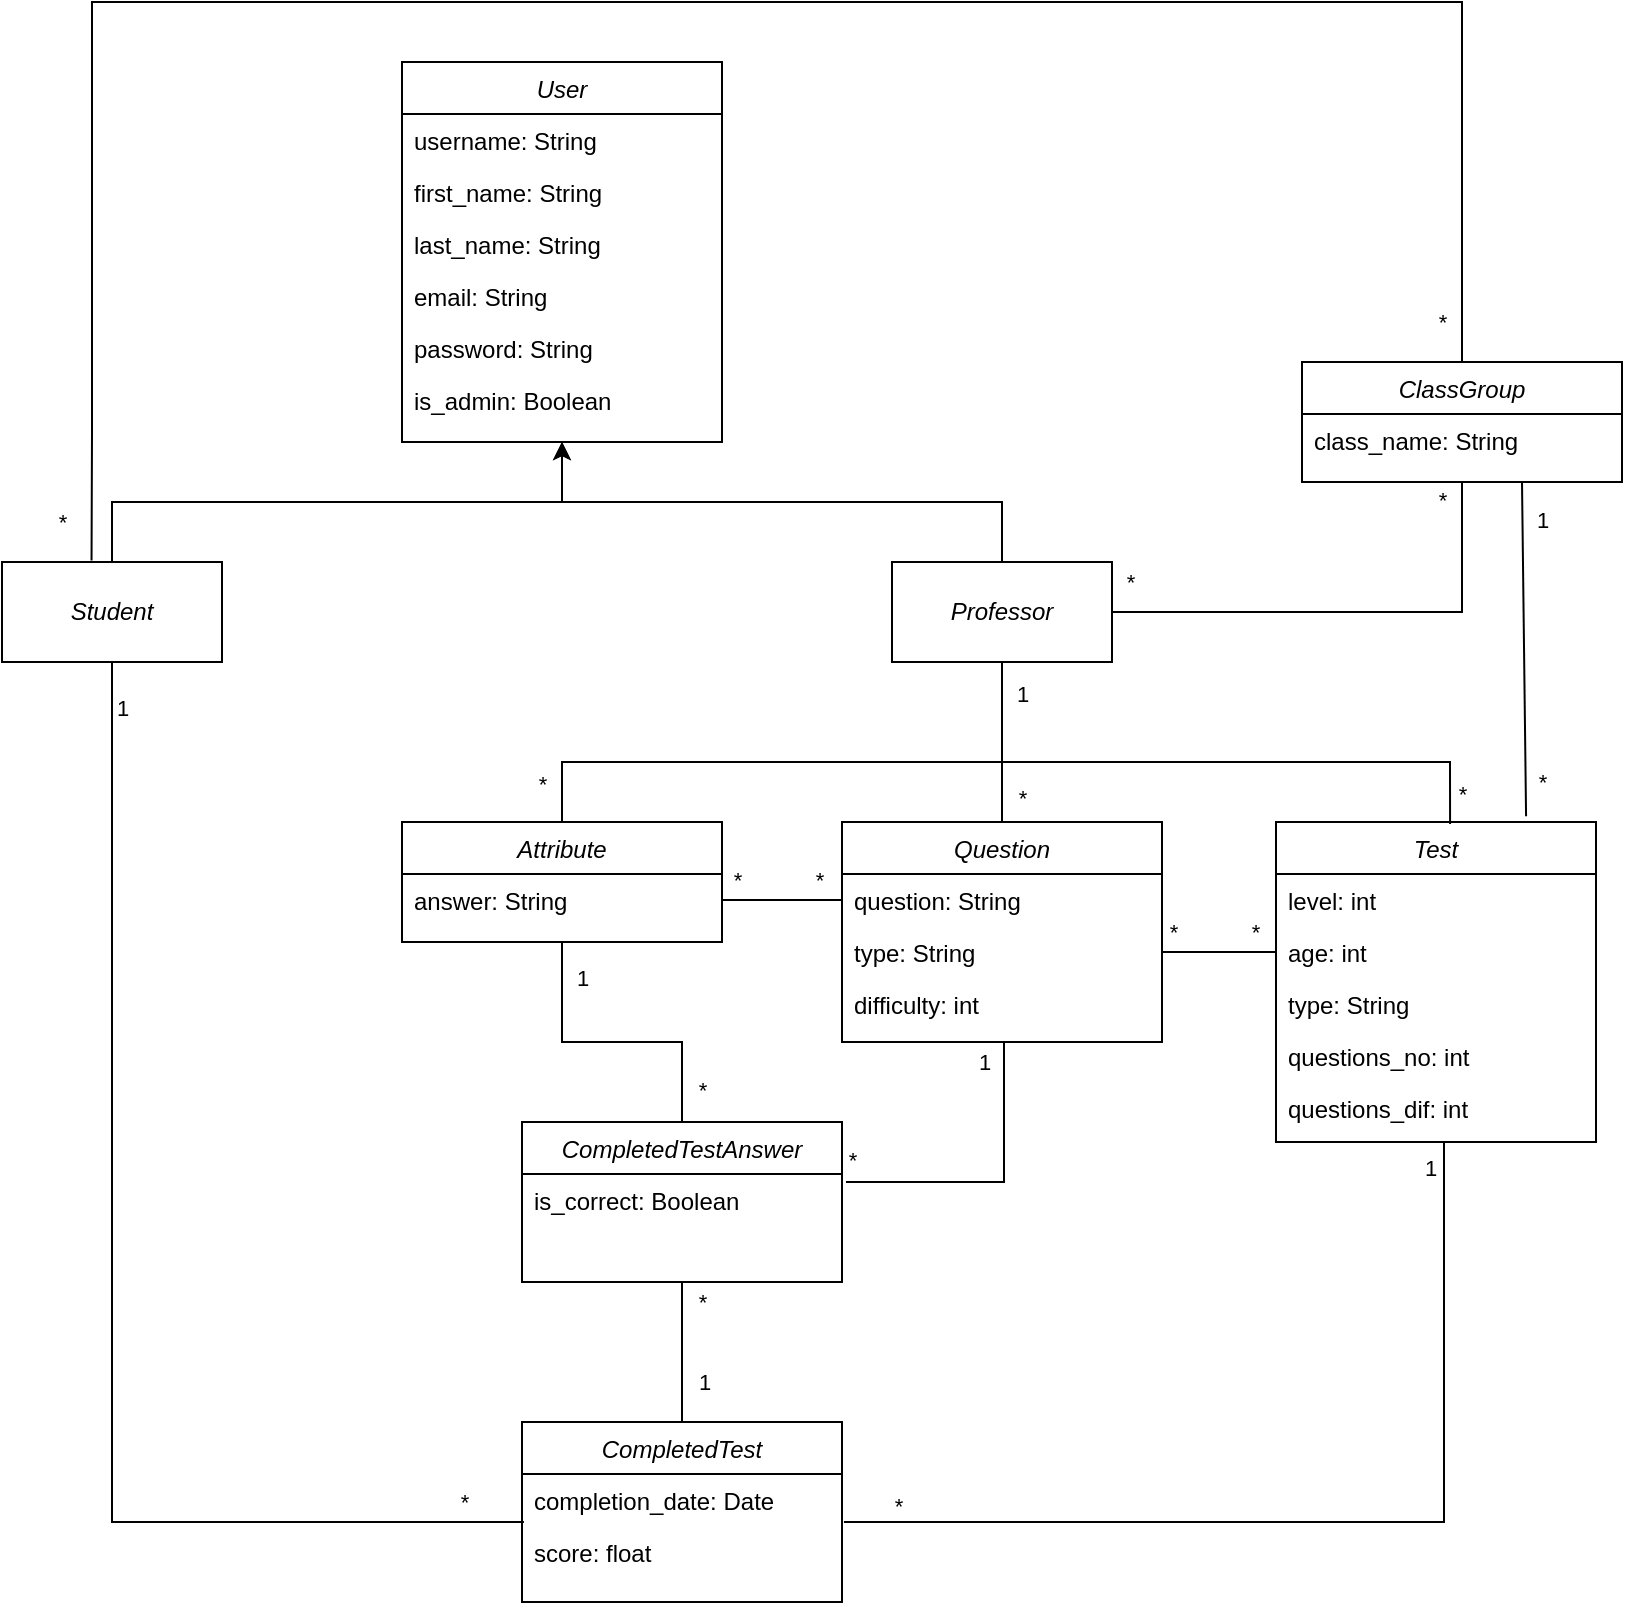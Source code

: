 <mxfile version="24.7.5">
  <diagram id="C5RBs43oDa-KdzZeNtuy" name="Page-1">
    <mxGraphModel dx="1290" dy="621" grid="1" gridSize="10" guides="1" tooltips="1" connect="1" arrows="1" fold="1" page="1" pageScale="1" pageWidth="827" pageHeight="1169" math="0" shadow="0">
      <root>
        <mxCell id="WIyWlLk6GJQsqaUBKTNV-0" />
        <mxCell id="WIyWlLk6GJQsqaUBKTNV-1" parent="WIyWlLk6GJQsqaUBKTNV-0" />
        <mxCell id="zkfFHV4jXpPFQw0GAbJ--0" value="User" style="swimlane;fontStyle=2;align=center;verticalAlign=top;childLayout=stackLayout;horizontal=1;startSize=26;horizontalStack=0;resizeParent=1;resizeLast=0;collapsible=1;marginBottom=0;rounded=0;shadow=0;strokeWidth=1;" parent="WIyWlLk6GJQsqaUBKTNV-1" vertex="1">
          <mxGeometry x="209" y="50" width="160" height="190" as="geometry">
            <mxRectangle x="230" y="140" width="160" height="26" as="alternateBounds" />
          </mxGeometry>
        </mxCell>
        <mxCell id="zkfFHV4jXpPFQw0GAbJ--1" value="username: String" style="text;align=left;verticalAlign=top;spacingLeft=4;spacingRight=4;overflow=hidden;rotatable=0;points=[[0,0.5],[1,0.5]];portConstraint=eastwest;" parent="zkfFHV4jXpPFQw0GAbJ--0" vertex="1">
          <mxGeometry y="26" width="160" height="26" as="geometry" />
        </mxCell>
        <mxCell id="zkfFHV4jXpPFQw0GAbJ--2" value="first_name: String" style="text;align=left;verticalAlign=top;spacingLeft=4;spacingRight=4;overflow=hidden;rotatable=0;points=[[0,0.5],[1,0.5]];portConstraint=eastwest;rounded=0;shadow=0;html=0;" parent="zkfFHV4jXpPFQw0GAbJ--0" vertex="1">
          <mxGeometry y="52" width="160" height="26" as="geometry" />
        </mxCell>
        <mxCell id="zkfFHV4jXpPFQw0GAbJ--3" value="last_name: String" style="text;align=left;verticalAlign=top;spacingLeft=4;spacingRight=4;overflow=hidden;rotatable=0;points=[[0,0.5],[1,0.5]];portConstraint=eastwest;rounded=0;shadow=0;html=0;" parent="zkfFHV4jXpPFQw0GAbJ--0" vertex="1">
          <mxGeometry y="78" width="160" height="26" as="geometry" />
        </mxCell>
        <mxCell id="hp9yu2gvQ4f1Yy3YarGS-0" value="email: String" style="text;align=left;verticalAlign=top;spacingLeft=4;spacingRight=4;overflow=hidden;rotatable=0;points=[[0,0.5],[1,0.5]];portConstraint=eastwest;rounded=0;shadow=0;html=0;" parent="zkfFHV4jXpPFQw0GAbJ--0" vertex="1">
          <mxGeometry y="104" width="160" height="26" as="geometry" />
        </mxCell>
        <mxCell id="hp9yu2gvQ4f1Yy3YarGS-1" value="password: String" style="text;align=left;verticalAlign=top;spacingLeft=4;spacingRight=4;overflow=hidden;rotatable=0;points=[[0,0.5],[1,0.5]];portConstraint=eastwest;rounded=0;shadow=0;html=0;" parent="zkfFHV4jXpPFQw0GAbJ--0" vertex="1">
          <mxGeometry y="130" width="160" height="26" as="geometry" />
        </mxCell>
        <mxCell id="hp9yu2gvQ4f1Yy3YarGS-2" value="is_admin: Boolean" style="text;align=left;verticalAlign=top;spacingLeft=4;spacingRight=4;overflow=hidden;rotatable=0;points=[[0,0.5],[1,0.5]];portConstraint=eastwest;rounded=0;shadow=0;html=0;" parent="zkfFHV4jXpPFQw0GAbJ--0" vertex="1">
          <mxGeometry y="156" width="160" height="26" as="geometry" />
        </mxCell>
        <mxCell id="hp9yu2gvQ4f1Yy3YarGS-13" style="edgeStyle=orthogonalEdgeStyle;rounded=0;orthogonalLoop=1;jettySize=auto;html=1;entryX=0.5;entryY=1;entryDx=0;entryDy=0;" parent="WIyWlLk6GJQsqaUBKTNV-1" source="hp9yu2gvQ4f1Yy3YarGS-10" target="zkfFHV4jXpPFQw0GAbJ--0" edge="1">
          <mxGeometry relative="1" as="geometry">
            <Array as="points">
              <mxPoint x="64" y="270" />
              <mxPoint x="289" y="270" />
            </Array>
          </mxGeometry>
        </mxCell>
        <mxCell id="hp9yu2gvQ4f1Yy3YarGS-10" value="Student" style="rounded=0;whiteSpace=wrap;html=1;fontStyle=2" parent="WIyWlLk6GJQsqaUBKTNV-1" vertex="1">
          <mxGeometry x="9" y="300" width="110" height="50" as="geometry" />
        </mxCell>
        <mxCell id="hp9yu2gvQ4f1Yy3YarGS-14" style="edgeStyle=orthogonalEdgeStyle;rounded=0;orthogonalLoop=1;jettySize=auto;html=1;entryX=0.5;entryY=1;entryDx=0;entryDy=0;exitX=0.5;exitY=0;exitDx=0;exitDy=0;" parent="WIyWlLk6GJQsqaUBKTNV-1" source="hp9yu2gvQ4f1Yy3YarGS-11" target="zkfFHV4jXpPFQw0GAbJ--0" edge="1">
          <mxGeometry relative="1" as="geometry">
            <Array as="points">
              <mxPoint x="509" y="270" />
              <mxPoint x="289" y="270" />
            </Array>
          </mxGeometry>
        </mxCell>
        <mxCell id="hp9yu2gvQ4f1Yy3YarGS-11" value="Professor" style="rounded=0;whiteSpace=wrap;html=1;fontStyle=2" parent="WIyWlLk6GJQsqaUBKTNV-1" vertex="1">
          <mxGeometry x="454" y="300" width="110" height="50" as="geometry" />
        </mxCell>
        <mxCell id="hp9yu2gvQ4f1Yy3YarGS-15" value="Attribute" style="swimlane;fontStyle=2;align=center;verticalAlign=top;childLayout=stackLayout;horizontal=1;startSize=26;horizontalStack=0;resizeParent=1;resizeLast=0;collapsible=1;marginBottom=0;rounded=0;shadow=0;strokeWidth=1;" parent="WIyWlLk6GJQsqaUBKTNV-1" vertex="1">
          <mxGeometry x="209" y="430" width="160" height="60" as="geometry">
            <mxRectangle x="230" y="140" width="160" height="26" as="alternateBounds" />
          </mxGeometry>
        </mxCell>
        <mxCell id="hp9yu2gvQ4f1Yy3YarGS-16" value="answer: String" style="text;align=left;verticalAlign=top;spacingLeft=4;spacingRight=4;overflow=hidden;rotatable=0;points=[[0,0.5],[1,0.5]];portConstraint=eastwest;" parent="hp9yu2gvQ4f1Yy3YarGS-15" vertex="1">
          <mxGeometry y="26" width="160" height="26" as="geometry" />
        </mxCell>
        <mxCell id="hp9yu2gvQ4f1Yy3YarGS-22" value="Question" style="swimlane;fontStyle=2;align=center;verticalAlign=top;childLayout=stackLayout;horizontal=1;startSize=26;horizontalStack=0;resizeParent=1;resizeLast=0;collapsible=1;marginBottom=0;rounded=0;shadow=0;strokeWidth=1;" parent="WIyWlLk6GJQsqaUBKTNV-1" vertex="1">
          <mxGeometry x="429" y="430" width="160" height="110" as="geometry">
            <mxRectangle x="230" y="140" width="160" height="26" as="alternateBounds" />
          </mxGeometry>
        </mxCell>
        <mxCell id="hp9yu2gvQ4f1Yy3YarGS-23" value="question: String" style="text;align=left;verticalAlign=top;spacingLeft=4;spacingRight=4;overflow=hidden;rotatable=0;points=[[0,0.5],[1,0.5]];portConstraint=eastwest;" parent="hp9yu2gvQ4f1Yy3YarGS-22" vertex="1">
          <mxGeometry y="26" width="160" height="26" as="geometry" />
        </mxCell>
        <mxCell id="hp9yu2gvQ4f1Yy3YarGS-26" value="type: String" style="text;align=left;verticalAlign=top;spacingLeft=4;spacingRight=4;overflow=hidden;rotatable=0;points=[[0,0.5],[1,0.5]];portConstraint=eastwest;" parent="hp9yu2gvQ4f1Yy3YarGS-22" vertex="1">
          <mxGeometry y="52" width="160" height="26" as="geometry" />
        </mxCell>
        <mxCell id="hp9yu2gvQ4f1Yy3YarGS-27" value="difficulty: int" style="text;align=left;verticalAlign=top;spacingLeft=4;spacingRight=4;overflow=hidden;rotatable=0;points=[[0,0.5],[1,0.5]];portConstraint=eastwest;" parent="hp9yu2gvQ4f1Yy3YarGS-22" vertex="1">
          <mxGeometry y="78" width="160" height="26" as="geometry" />
        </mxCell>
        <mxCell id="hp9yu2gvQ4f1Yy3YarGS-24" value="Test" style="swimlane;fontStyle=2;align=center;verticalAlign=top;childLayout=stackLayout;horizontal=1;startSize=26;horizontalStack=0;resizeParent=1;resizeLast=0;collapsible=1;marginBottom=0;rounded=0;shadow=0;strokeWidth=1;" parent="WIyWlLk6GJQsqaUBKTNV-1" vertex="1">
          <mxGeometry x="646" y="430" width="160" height="160" as="geometry">
            <mxRectangle x="230" y="140" width="160" height="26" as="alternateBounds" />
          </mxGeometry>
        </mxCell>
        <mxCell id="hp9yu2gvQ4f1Yy3YarGS-25" value="level: int" style="text;align=left;verticalAlign=top;spacingLeft=4;spacingRight=4;overflow=hidden;rotatable=0;points=[[0,0.5],[1,0.5]];portConstraint=eastwest;" parent="hp9yu2gvQ4f1Yy3YarGS-24" vertex="1">
          <mxGeometry y="26" width="160" height="26" as="geometry" />
        </mxCell>
        <mxCell id="hp9yu2gvQ4f1Yy3YarGS-28" value="age: int" style="text;align=left;verticalAlign=top;spacingLeft=4;spacingRight=4;overflow=hidden;rotatable=0;points=[[0,0.5],[1,0.5]];portConstraint=eastwest;" parent="hp9yu2gvQ4f1Yy3YarGS-24" vertex="1">
          <mxGeometry y="52" width="160" height="26" as="geometry" />
        </mxCell>
        <mxCell id="hp9yu2gvQ4f1Yy3YarGS-29" value="type: String" style="text;align=left;verticalAlign=top;spacingLeft=4;spacingRight=4;overflow=hidden;rotatable=0;points=[[0,0.5],[1,0.5]];portConstraint=eastwest;" parent="hp9yu2gvQ4f1Yy3YarGS-24" vertex="1">
          <mxGeometry y="78" width="160" height="26" as="geometry" />
        </mxCell>
        <mxCell id="hp9yu2gvQ4f1Yy3YarGS-30" value="questions_no: int" style="text;align=left;verticalAlign=top;spacingLeft=4;spacingRight=4;overflow=hidden;rotatable=0;points=[[0,0.5],[1,0.5]];portConstraint=eastwest;" parent="hp9yu2gvQ4f1Yy3YarGS-24" vertex="1">
          <mxGeometry y="104" width="160" height="26" as="geometry" />
        </mxCell>
        <mxCell id="hp9yu2gvQ4f1Yy3YarGS-31" value="questions_dif: int" style="text;align=left;verticalAlign=top;spacingLeft=4;spacingRight=4;overflow=hidden;rotatable=0;points=[[0,0.5],[1,0.5]];portConstraint=eastwest;" parent="hp9yu2gvQ4f1Yy3YarGS-24" vertex="1">
          <mxGeometry y="130" width="160" height="26" as="geometry" />
        </mxCell>
        <mxCell id="hp9yu2gvQ4f1Yy3YarGS-32" value="" style="endArrow=none;html=1;rounded=0;entryX=0.5;entryY=1;entryDx=0;entryDy=0;exitX=0.5;exitY=0;exitDx=0;exitDy=0;" parent="WIyWlLk6GJQsqaUBKTNV-1" source="hp9yu2gvQ4f1Yy3YarGS-15" target="hp9yu2gvQ4f1Yy3YarGS-11" edge="1">
          <mxGeometry width="50" height="50" relative="1" as="geometry">
            <mxPoint x="394" y="480" as="sourcePoint" />
            <mxPoint x="444" y="430" as="targetPoint" />
            <Array as="points">
              <mxPoint x="289" y="400" />
              <mxPoint x="509" y="400" />
            </Array>
          </mxGeometry>
        </mxCell>
        <mxCell id="hp9yu2gvQ4f1Yy3YarGS-44" value="*" style="edgeLabel;html=1;align=center;verticalAlign=middle;resizable=0;points=[];" parent="hp9yu2gvQ4f1Yy3YarGS-32" vertex="1" connectable="0">
          <mxGeometry x="-0.873" relative="1" as="geometry">
            <mxPoint x="-10" as="offset" />
          </mxGeometry>
        </mxCell>
        <mxCell id="hp9yu2gvQ4f1Yy3YarGS-35" value="" style="endArrow=none;html=1;rounded=0;entryX=0.5;entryY=1;entryDx=0;entryDy=0;exitX=0.5;exitY=0;exitDx=0;exitDy=0;" parent="WIyWlLk6GJQsqaUBKTNV-1" source="hp9yu2gvQ4f1Yy3YarGS-22" target="hp9yu2gvQ4f1Yy3YarGS-11" edge="1">
          <mxGeometry width="50" height="50" relative="1" as="geometry">
            <mxPoint x="354" y="440" as="sourcePoint" />
            <mxPoint x="489" y="360" as="targetPoint" />
            <Array as="points">
              <mxPoint x="509" y="400" />
            </Array>
          </mxGeometry>
        </mxCell>
        <mxCell id="hp9yu2gvQ4f1Yy3YarGS-36" value="1&lt;div&gt;&lt;br&gt;&lt;/div&gt;&lt;div&gt;&lt;br&gt;&lt;/div&gt;&lt;div&gt;&lt;br&gt;&lt;/div&gt;&lt;div&gt;*&lt;/div&gt;" style="edgeLabel;html=1;align=center;verticalAlign=middle;resizable=0;points=[];" parent="hp9yu2gvQ4f1Yy3YarGS-35" vertex="1" connectable="0">
          <mxGeometry x="-0.013" y="-2" relative="1" as="geometry">
            <mxPoint x="8" y="1" as="offset" />
          </mxGeometry>
        </mxCell>
        <mxCell id="hp9yu2gvQ4f1Yy3YarGS-37" value="" style="endArrow=none;html=1;rounded=0;entryX=0.5;entryY=1;entryDx=0;entryDy=0;exitX=0.544;exitY=0.006;exitDx=0;exitDy=0;exitPerimeter=0;" parent="WIyWlLk6GJQsqaUBKTNV-1" source="hp9yu2gvQ4f1Yy3YarGS-24" target="hp9yu2gvQ4f1Yy3YarGS-11" edge="1">
          <mxGeometry width="50" height="50" relative="1" as="geometry">
            <mxPoint x="569" y="440" as="sourcePoint" />
            <mxPoint x="489" y="360" as="targetPoint" />
            <Array as="points">
              <mxPoint x="733" y="400" />
              <mxPoint x="509" y="400" />
            </Array>
          </mxGeometry>
        </mxCell>
        <mxCell id="hp9yu2gvQ4f1Yy3YarGS-45" value="*" style="edgeLabel;html=1;align=center;verticalAlign=middle;resizable=0;points=[];" parent="hp9yu2gvQ4f1Yy3YarGS-37" vertex="1" connectable="0">
          <mxGeometry x="-0.898" y="-1" relative="1" as="geometry">
            <mxPoint x="5" as="offset" />
          </mxGeometry>
        </mxCell>
        <mxCell id="hp9yu2gvQ4f1Yy3YarGS-48" value="" style="endArrow=none;html=1;rounded=0;entryX=0;entryY=0.5;entryDx=0;entryDy=0;exitX=1;exitY=0.5;exitDx=0;exitDy=0;" parent="WIyWlLk6GJQsqaUBKTNV-1" source="hp9yu2gvQ4f1Yy3YarGS-26" target="hp9yu2gvQ4f1Yy3YarGS-28" edge="1">
          <mxGeometry width="50" height="50" relative="1" as="geometry">
            <mxPoint x="99" y="410" as="sourcePoint" />
            <mxPoint x="149" y="360" as="targetPoint" />
          </mxGeometry>
        </mxCell>
        <mxCell id="hp9yu2gvQ4f1Yy3YarGS-49" value="*&amp;nbsp; &amp;nbsp; &amp;nbsp; &amp;nbsp; &amp;nbsp; &amp;nbsp; *" style="edgeLabel;html=1;align=center;verticalAlign=middle;resizable=0;points=[];" parent="hp9yu2gvQ4f1Yy3YarGS-48" vertex="1" connectable="0">
          <mxGeometry x="-0.088" y="-5" relative="1" as="geometry">
            <mxPoint y="-15" as="offset" />
          </mxGeometry>
        </mxCell>
        <mxCell id="hp9yu2gvQ4f1Yy3YarGS-50" value="" style="endArrow=none;html=1;rounded=0;entryX=0;entryY=0.5;entryDx=0;entryDy=0;exitX=1;exitY=0.5;exitDx=0;exitDy=0;" parent="WIyWlLk6GJQsqaUBKTNV-1" source="hp9yu2gvQ4f1Yy3YarGS-16" target="hp9yu2gvQ4f1Yy3YarGS-23" edge="1">
          <mxGeometry width="50" height="50" relative="1" as="geometry">
            <mxPoint x="369" y="470" as="sourcePoint" />
            <mxPoint x="426" y="470" as="targetPoint" />
          </mxGeometry>
        </mxCell>
        <mxCell id="hp9yu2gvQ4f1Yy3YarGS-51" value="*&amp;nbsp; &amp;nbsp; &amp;nbsp; &amp;nbsp; &amp;nbsp; &amp;nbsp; *" style="edgeLabel;html=1;align=center;verticalAlign=middle;resizable=0;points=[];" parent="hp9yu2gvQ4f1Yy3YarGS-50" vertex="1" connectable="0">
          <mxGeometry x="-0.088" y="-5" relative="1" as="geometry">
            <mxPoint y="-15" as="offset" />
          </mxGeometry>
        </mxCell>
        <mxCell id="hp9yu2gvQ4f1Yy3YarGS-57" value="CompletedTest" style="swimlane;fontStyle=2;align=center;verticalAlign=top;childLayout=stackLayout;horizontal=1;startSize=26;horizontalStack=0;resizeParent=1;resizeLast=0;collapsible=1;marginBottom=0;rounded=0;shadow=0;strokeWidth=1;" parent="WIyWlLk6GJQsqaUBKTNV-1" vertex="1">
          <mxGeometry x="269" y="730" width="160" height="90" as="geometry">
            <mxRectangle x="230" y="140" width="160" height="26" as="alternateBounds" />
          </mxGeometry>
        </mxCell>
        <mxCell id="hp9yu2gvQ4f1Yy3YarGS-58" value="completion_date: Date" style="text;align=left;verticalAlign=top;spacingLeft=4;spacingRight=4;overflow=hidden;rotatable=0;points=[[0,0.5],[1,0.5]];portConstraint=eastwest;" parent="hp9yu2gvQ4f1Yy3YarGS-57" vertex="1">
          <mxGeometry y="26" width="160" height="26" as="geometry" />
        </mxCell>
        <mxCell id="Z30YiXFa99hd5pFGkxBP-11" value="score: float" style="text;align=left;verticalAlign=top;spacingLeft=4;spacingRight=4;overflow=hidden;rotatable=0;points=[[0,0.5],[1,0.5]];portConstraint=eastwest;" vertex="1" parent="hp9yu2gvQ4f1Yy3YarGS-57">
          <mxGeometry y="52" width="160" height="26" as="geometry" />
        </mxCell>
        <mxCell id="hp9yu2gvQ4f1Yy3YarGS-59" value="" style="endArrow=none;html=1;rounded=0;entryX=0.5;entryY=1;entryDx=0;entryDy=0;exitX=0.006;exitY=0.923;exitDx=0;exitDy=0;exitPerimeter=0;" parent="WIyWlLk6GJQsqaUBKTNV-1" source="hp9yu2gvQ4f1Yy3YarGS-58" target="hp9yu2gvQ4f1Yy3YarGS-10" edge="1">
          <mxGeometry width="50" height="50" relative="1" as="geometry">
            <mxPoint x="270" y="820" as="sourcePoint" />
            <mxPoint x="519" y="360" as="targetPoint" />
            <Array as="points">
              <mxPoint x="64" y="780" />
              <mxPoint x="64" y="610" />
              <mxPoint x="64" y="390" />
            </Array>
          </mxGeometry>
        </mxCell>
        <mxCell id="hp9yu2gvQ4f1Yy3YarGS-60" value="*" style="edgeLabel;html=1;align=center;verticalAlign=middle;resizable=0;points=[];" parent="hp9yu2gvQ4f1Yy3YarGS-59" vertex="1" connectable="0">
          <mxGeometry x="-0.873" relative="1" as="geometry">
            <mxPoint x="10" y="-10" as="offset" />
          </mxGeometry>
        </mxCell>
        <mxCell id="hp9yu2gvQ4f1Yy3YarGS-61" value="1" style="edgeLabel;html=1;align=center;verticalAlign=middle;resizable=0;points=[];" parent="hp9yu2gvQ4f1Yy3YarGS-59" vertex="1" connectable="0">
          <mxGeometry x="0.93" relative="1" as="geometry">
            <mxPoint x="5" as="offset" />
          </mxGeometry>
        </mxCell>
        <mxCell id="hp9yu2gvQ4f1Yy3YarGS-62" value="" style="endArrow=none;html=1;rounded=0;entryX=1.006;entryY=0.923;entryDx=0;entryDy=0;entryPerimeter=0;" parent="WIyWlLk6GJQsqaUBKTNV-1" target="hp9yu2gvQ4f1Yy3YarGS-58" edge="1">
          <mxGeometry width="50" height="50" relative="1" as="geometry">
            <mxPoint x="730" y="590" as="sourcePoint" />
            <mxPoint x="430" y="806" as="targetPoint" />
            <Array as="points">
              <mxPoint x="730" y="780" />
            </Array>
          </mxGeometry>
        </mxCell>
        <mxCell id="hp9yu2gvQ4f1Yy3YarGS-63" value="*" style="edgeLabel;html=1;align=center;verticalAlign=middle;resizable=0;points=[];" parent="hp9yu2gvQ4f1Yy3YarGS-62" vertex="1" connectable="0">
          <mxGeometry x="0.889" y="1" relative="1" as="geometry">
            <mxPoint y="-9" as="offset" />
          </mxGeometry>
        </mxCell>
        <mxCell id="hp9yu2gvQ4f1Yy3YarGS-64" value="1" style="edgeLabel;html=1;align=center;verticalAlign=middle;resizable=0;points=[];" parent="hp9yu2gvQ4f1Yy3YarGS-62" vertex="1" connectable="0">
          <mxGeometry x="-0.949" relative="1" as="geometry">
            <mxPoint x="-7" as="offset" />
          </mxGeometry>
        </mxCell>
        <mxCell id="hp9yu2gvQ4f1Yy3YarGS-71" value="ClassGroup" style="swimlane;fontStyle=2;align=center;verticalAlign=top;childLayout=stackLayout;horizontal=1;startSize=26;horizontalStack=0;resizeParent=1;resizeLast=0;collapsible=1;marginBottom=0;rounded=0;shadow=0;strokeWidth=1;" parent="WIyWlLk6GJQsqaUBKTNV-1" vertex="1">
          <mxGeometry x="659" y="200" width="160" height="60" as="geometry">
            <mxRectangle x="230" y="140" width="160" height="26" as="alternateBounds" />
          </mxGeometry>
        </mxCell>
        <mxCell id="hp9yu2gvQ4f1Yy3YarGS-72" value="class_name: String" style="text;align=left;verticalAlign=top;spacingLeft=4;spacingRight=4;overflow=hidden;rotatable=0;points=[[0,0.5],[1,0.5]];portConstraint=eastwest;" parent="hp9yu2gvQ4f1Yy3YarGS-71" vertex="1">
          <mxGeometry y="26" width="160" height="26" as="geometry" />
        </mxCell>
        <mxCell id="hp9yu2gvQ4f1Yy3YarGS-73" value="" style="endArrow=none;html=1;rounded=0;entryX=1;entryY=0.5;entryDx=0;entryDy=0;exitX=0.5;exitY=1;exitDx=0;exitDy=0;" parent="WIyWlLk6GJQsqaUBKTNV-1" source="hp9yu2gvQ4f1Yy3YarGS-71" target="hp9yu2gvQ4f1Yy3YarGS-11" edge="1">
          <mxGeometry width="50" height="50" relative="1" as="geometry">
            <mxPoint x="699" y="325" as="sourcePoint" />
            <mxPoint x="359" y="370" as="targetPoint" />
            <Array as="points">
              <mxPoint x="739" y="290" />
              <mxPoint x="739" y="325" />
              <mxPoint x="649" y="325" />
            </Array>
          </mxGeometry>
        </mxCell>
        <mxCell id="hp9yu2gvQ4f1Yy3YarGS-74" value="*" style="edgeLabel;html=1;align=center;verticalAlign=middle;resizable=0;points=[];" parent="hp9yu2gvQ4f1Yy3YarGS-73" vertex="1" connectable="0">
          <mxGeometry x="0.928" y="-1" relative="1" as="geometry">
            <mxPoint y="-14" as="offset" />
          </mxGeometry>
        </mxCell>
        <mxCell id="hp9yu2gvQ4f1Yy3YarGS-75" value="*" style="edgeLabel;html=1;align=center;verticalAlign=middle;resizable=0;points=[];" parent="hp9yu2gvQ4f1Yy3YarGS-73" vertex="1" connectable="0">
          <mxGeometry x="-0.927" relative="1" as="geometry">
            <mxPoint x="-10" as="offset" />
          </mxGeometry>
        </mxCell>
        <mxCell id="AV3rUsQxtOsMWYr95vvP-0" value="" style="endArrow=none;html=1;rounded=0;entryX=0.407;entryY=-0.016;entryDx=0;entryDy=0;exitX=0.5;exitY=0;exitDx=0;exitDy=0;entryPerimeter=0;" parent="WIyWlLk6GJQsqaUBKTNV-1" source="hp9yu2gvQ4f1Yy3YarGS-71" target="hp9yu2gvQ4f1Yy3YarGS-10" edge="1">
          <mxGeometry width="50" height="50" relative="1" as="geometry">
            <mxPoint x="144" y="170" as="sourcePoint" />
            <mxPoint x="-31" y="235" as="targetPoint" />
            <Array as="points">
              <mxPoint x="739" y="20" />
              <mxPoint x="159" y="20" />
              <mxPoint x="54" y="20" />
              <mxPoint x="54" y="235" />
            </Array>
          </mxGeometry>
        </mxCell>
        <mxCell id="AV3rUsQxtOsMWYr95vvP-1" value="*" style="edgeLabel;html=1;align=center;verticalAlign=middle;resizable=0;points=[];" parent="AV3rUsQxtOsMWYr95vvP-0" vertex="1" connectable="0">
          <mxGeometry x="0.928" y="-1" relative="1" as="geometry">
            <mxPoint x="-14" y="22" as="offset" />
          </mxGeometry>
        </mxCell>
        <mxCell id="AV3rUsQxtOsMWYr95vvP-2" value="*" style="edgeLabel;html=1;align=center;verticalAlign=middle;resizable=0;points=[];" parent="AV3rUsQxtOsMWYr95vvP-0" vertex="1" connectable="0">
          <mxGeometry x="-0.927" relative="1" as="geometry">
            <mxPoint x="-10" y="22" as="offset" />
          </mxGeometry>
        </mxCell>
        <mxCell id="AV3rUsQxtOsMWYr95vvP-6" value="" style="endArrow=none;html=1;rounded=0;exitX=0.75;exitY=1;exitDx=0;exitDy=0;entryX=0.844;entryY=-0.018;entryDx=0;entryDy=0;entryPerimeter=0;" parent="WIyWlLk6GJQsqaUBKTNV-1" edge="1">
          <mxGeometry width="50" height="50" relative="1" as="geometry">
            <mxPoint x="769" y="260" as="sourcePoint" />
            <mxPoint x="771.04" y="427.12" as="targetPoint" />
          </mxGeometry>
        </mxCell>
        <mxCell id="AV3rUsQxtOsMWYr95vvP-8" value="1" style="edgeLabel;html=1;align=center;verticalAlign=middle;resizable=0;points=[];" parent="AV3rUsQxtOsMWYr95vvP-6" vertex="1" connectable="0">
          <mxGeometry x="-0.772" y="2" relative="1" as="geometry">
            <mxPoint x="8" as="offset" />
          </mxGeometry>
        </mxCell>
        <mxCell id="AV3rUsQxtOsMWYr95vvP-9" value="*" style="edgeLabel;html=1;align=center;verticalAlign=middle;resizable=0;points=[];" parent="AV3rUsQxtOsMWYr95vvP-6" vertex="1" connectable="0">
          <mxGeometry x="0.793" y="3" relative="1" as="geometry">
            <mxPoint x="5" as="offset" />
          </mxGeometry>
        </mxCell>
        <mxCell id="Z30YiXFa99hd5pFGkxBP-0" value="CompletedTestAnswer" style="swimlane;fontStyle=2;align=center;verticalAlign=top;childLayout=stackLayout;horizontal=1;startSize=26;horizontalStack=0;resizeParent=1;resizeLast=0;collapsible=1;marginBottom=0;rounded=0;shadow=0;strokeWidth=1;" vertex="1" parent="WIyWlLk6GJQsqaUBKTNV-1">
          <mxGeometry x="269" y="580" width="160" height="80" as="geometry">
            <mxRectangle x="230" y="140" width="160" height="26" as="alternateBounds" />
          </mxGeometry>
        </mxCell>
        <mxCell id="Z30YiXFa99hd5pFGkxBP-1" value="is_correct: Boolean" style="text;align=left;verticalAlign=top;spacingLeft=4;spacingRight=4;overflow=hidden;rotatable=0;points=[[0,0.5],[1,0.5]];portConstraint=eastwest;" vertex="1" parent="Z30YiXFa99hd5pFGkxBP-0">
          <mxGeometry y="26" width="160" height="26" as="geometry" />
        </mxCell>
        <mxCell id="Z30YiXFa99hd5pFGkxBP-12" value="" style="endArrow=none;html=1;rounded=0;entryX=0.5;entryY=0;entryDx=0;entryDy=0;exitX=0.5;exitY=1;exitDx=0;exitDy=0;" edge="1" parent="WIyWlLk6GJQsqaUBKTNV-1" source="Z30YiXFa99hd5pFGkxBP-0" target="hp9yu2gvQ4f1Yy3YarGS-57">
          <mxGeometry width="50" height="50" relative="1" as="geometry">
            <mxPoint x="350" y="720" as="sourcePoint" />
            <mxPoint x="350" y="750" as="targetPoint" />
          </mxGeometry>
        </mxCell>
        <mxCell id="Z30YiXFa99hd5pFGkxBP-14" value="1" style="edgeLabel;html=1;align=center;verticalAlign=middle;resizable=0;points=[];" vertex="1" connectable="0" parent="Z30YiXFa99hd5pFGkxBP-12">
          <mxGeometry x="-0.4" y="3" relative="1" as="geometry">
            <mxPoint x="8" y="29" as="offset" />
          </mxGeometry>
        </mxCell>
        <mxCell id="Z30YiXFa99hd5pFGkxBP-15" value="*" style="edgeLabel;html=1;align=center;verticalAlign=middle;resizable=0;points=[];" vertex="1" connectable="0" parent="Z30YiXFa99hd5pFGkxBP-12">
          <mxGeometry x="0.6" y="2" relative="1" as="geometry">
            <mxPoint x="8" y="-46" as="offset" />
          </mxGeometry>
        </mxCell>
        <mxCell id="Z30YiXFa99hd5pFGkxBP-16" value="" style="endArrow=none;html=1;rounded=0;" edge="1" parent="WIyWlLk6GJQsqaUBKTNV-1">
          <mxGeometry width="50" height="50" relative="1" as="geometry">
            <mxPoint x="510" y="540" as="sourcePoint" />
            <mxPoint x="431" y="610" as="targetPoint" />
            <Array as="points">
              <mxPoint x="510" y="610" />
            </Array>
          </mxGeometry>
        </mxCell>
        <mxCell id="Z30YiXFa99hd5pFGkxBP-17" value="1" style="edgeLabel;html=1;align=center;verticalAlign=middle;resizable=0;points=[];" vertex="1" connectable="0" parent="Z30YiXFa99hd5pFGkxBP-16">
          <mxGeometry x="-0.4" y="3" relative="1" as="geometry">
            <mxPoint x="-13" y="-35" as="offset" />
          </mxGeometry>
        </mxCell>
        <mxCell id="Z30YiXFa99hd5pFGkxBP-18" value="*" style="edgeLabel;html=1;align=center;verticalAlign=middle;resizable=0;points=[];" vertex="1" connectable="0" parent="Z30YiXFa99hd5pFGkxBP-16">
          <mxGeometry x="0.6" y="2" relative="1" as="geometry">
            <mxPoint x="-27" y="-13" as="offset" />
          </mxGeometry>
        </mxCell>
        <mxCell id="Z30YiXFa99hd5pFGkxBP-19" value="" style="endArrow=none;html=1;rounded=0;entryX=0.5;entryY=0;entryDx=0;entryDy=0;exitX=0.5;exitY=1;exitDx=0;exitDy=0;" edge="1" parent="WIyWlLk6GJQsqaUBKTNV-1" source="hp9yu2gvQ4f1Yy3YarGS-15" target="Z30YiXFa99hd5pFGkxBP-0">
          <mxGeometry width="50" height="50" relative="1" as="geometry">
            <mxPoint x="340" y="510" as="sourcePoint" />
            <mxPoint x="340" y="560" as="targetPoint" />
            <Array as="points">
              <mxPoint x="289" y="540" />
              <mxPoint x="349" y="540" />
            </Array>
          </mxGeometry>
        </mxCell>
        <mxCell id="Z30YiXFa99hd5pFGkxBP-20" value="1" style="edgeLabel;html=1;align=center;verticalAlign=middle;resizable=0;points=[];" vertex="1" connectable="0" parent="Z30YiXFa99hd5pFGkxBP-19">
          <mxGeometry x="-0.4" y="3" relative="1" as="geometry">
            <mxPoint x="7" y="-27" as="offset" />
          </mxGeometry>
        </mxCell>
        <mxCell id="Z30YiXFa99hd5pFGkxBP-21" value="*" style="edgeLabel;html=1;align=center;verticalAlign=middle;resizable=0;points=[];" vertex="1" connectable="0" parent="Z30YiXFa99hd5pFGkxBP-19">
          <mxGeometry x="0.6" y="2" relative="1" as="geometry">
            <mxPoint x="8" y="14" as="offset" />
          </mxGeometry>
        </mxCell>
      </root>
    </mxGraphModel>
  </diagram>
</mxfile>
